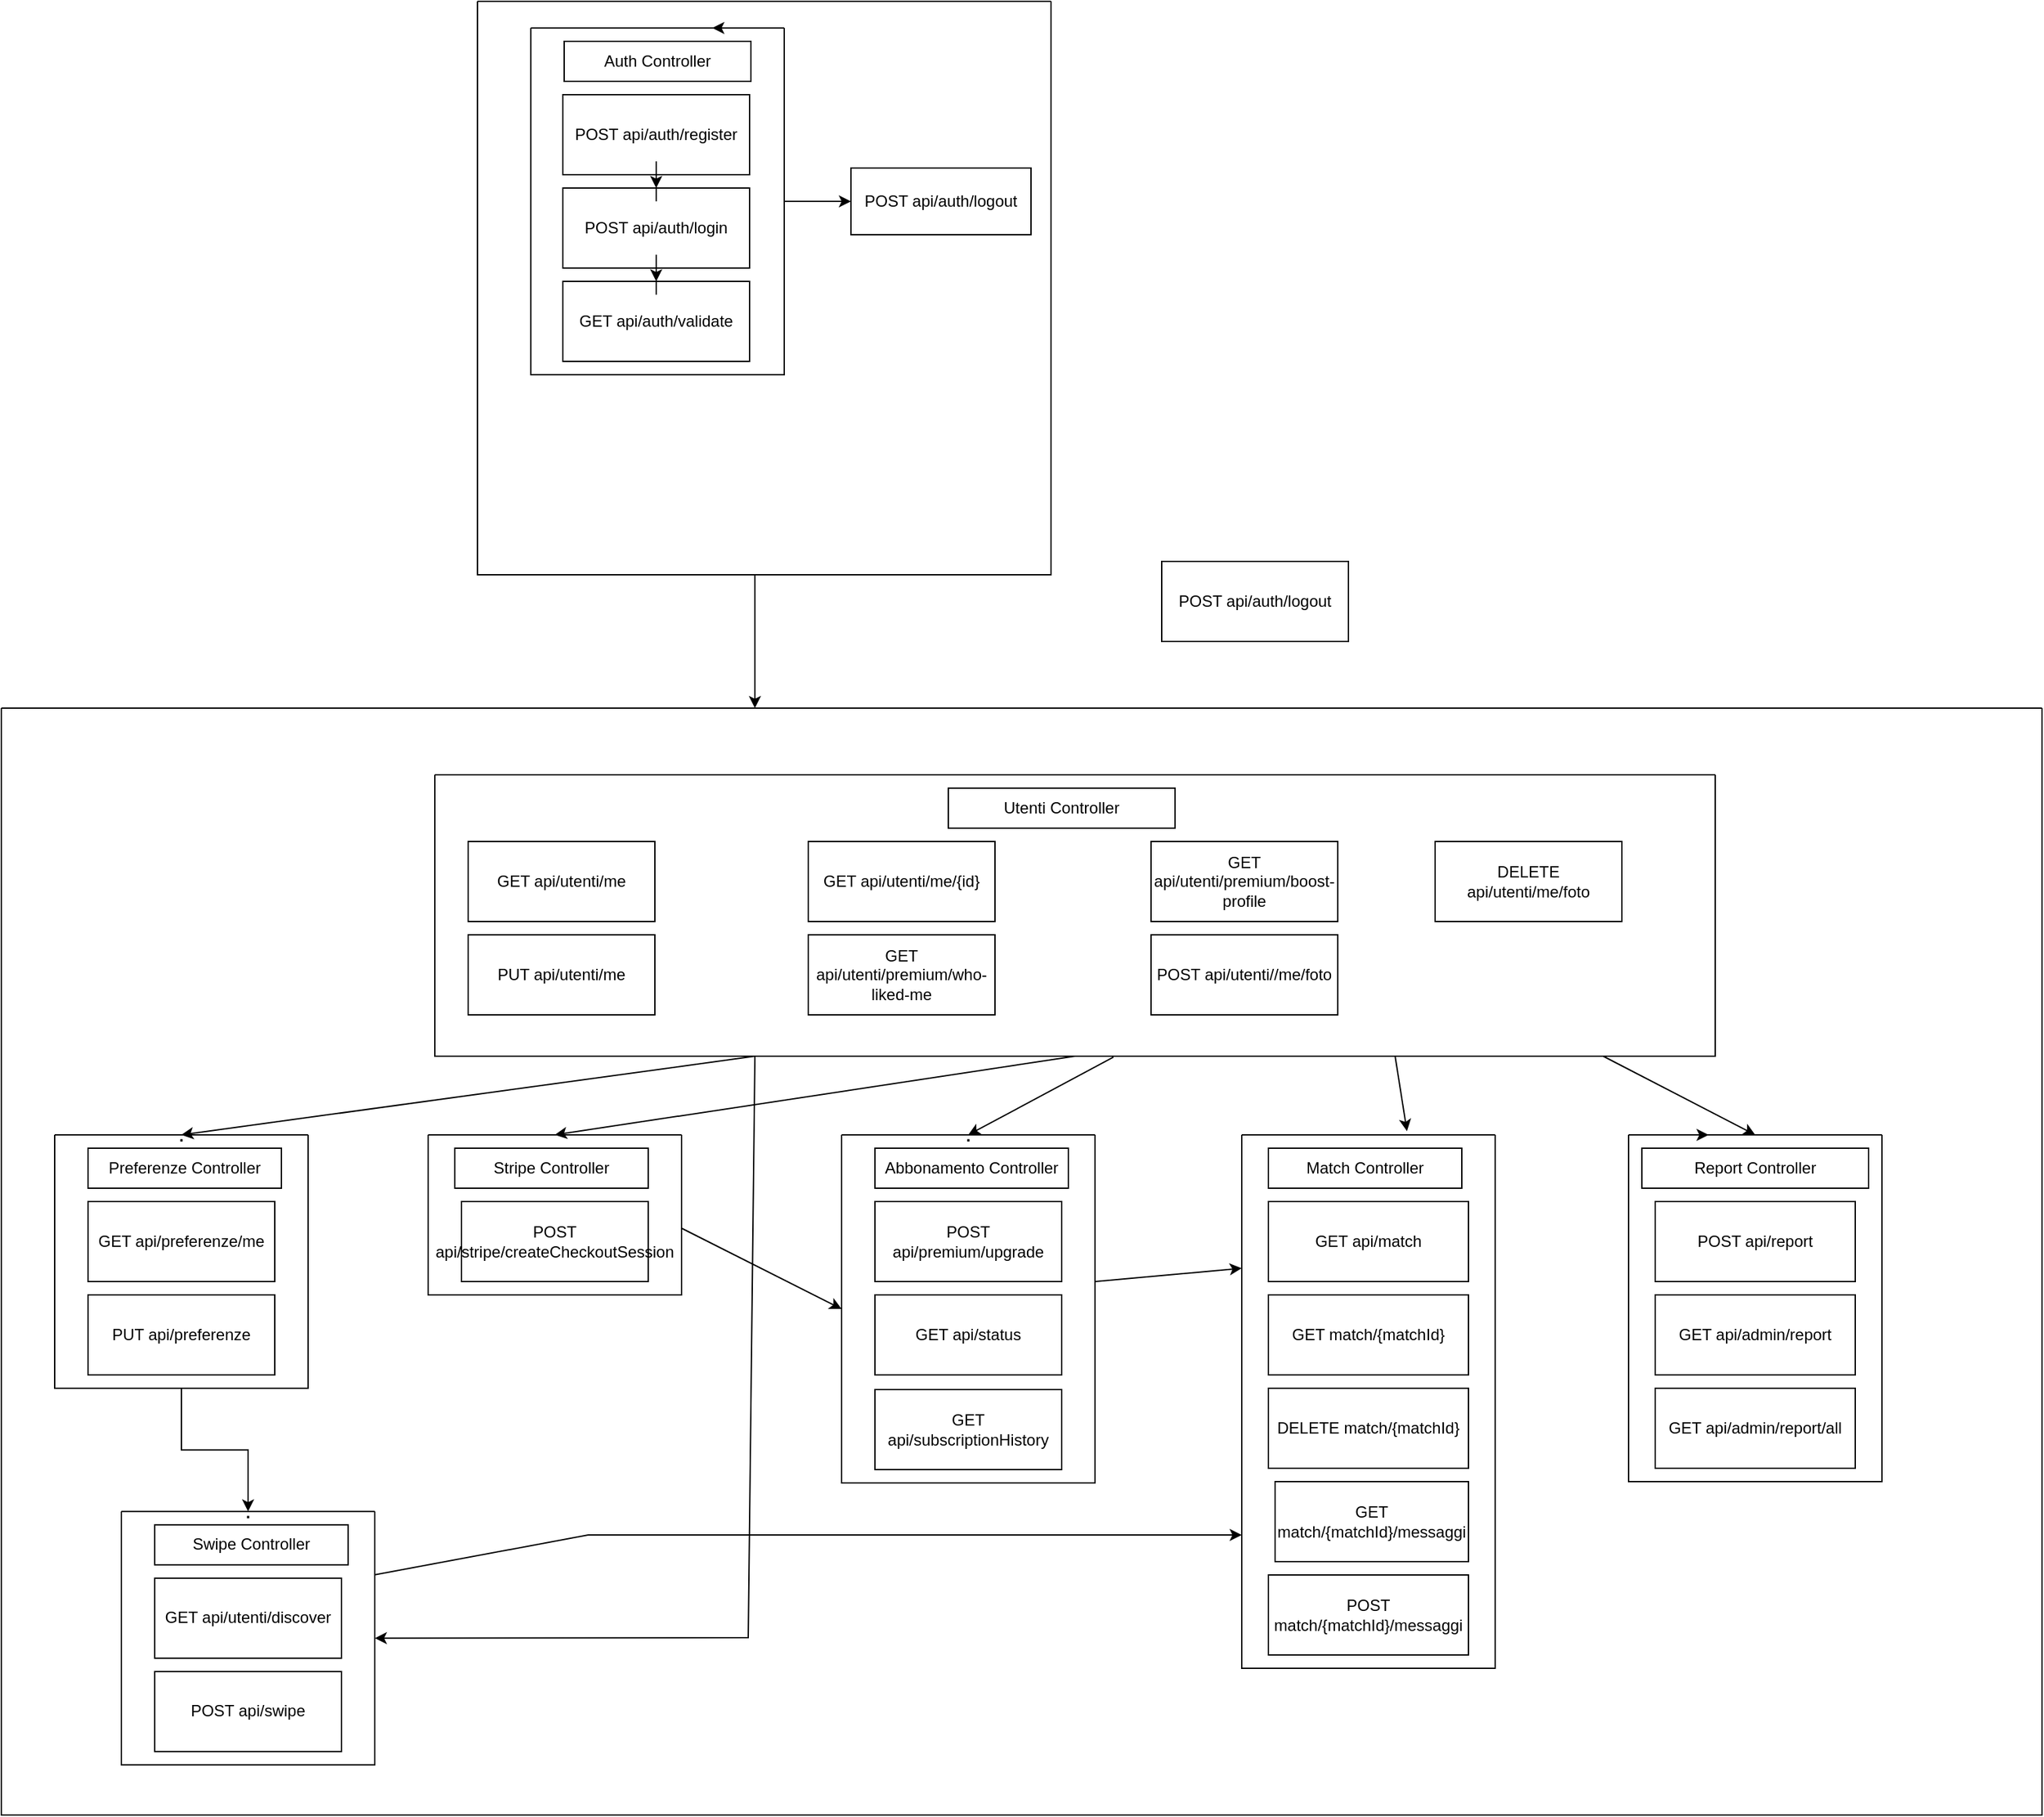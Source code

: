 <mxfile version="27.1.4">
  <diagram name="Pagina-1" id="zTd8ogNlLjzsdBJeOwFS">
    <mxGraphModel dx="1501" dy="791" grid="1" gridSize="10" guides="1" tooltips="1" connect="1" arrows="1" fold="1" page="1" pageScale="1" pageWidth="827" pageHeight="1169" math="0" shadow="0">
      <root>
        <mxCell id="0" />
        <mxCell id="1" parent="0" />
        <mxCell id="6NuOI_jfBILMdRl15yHK-2" style="edgeStyle=orthogonalEdgeStyle;rounded=0;orthogonalLoop=1;jettySize=auto;html=1;exitX=0.5;exitY=1;exitDx=0;exitDy=0;" parent="1" source="6NuOI_jfBILMdRl15yHK-4" target="6NuOI_jfBILMdRl15yHK-1" edge="1">
          <mxGeometry relative="1" as="geometry">
            <Array as="points">
              <mxPoint x="605" y="450" />
            </Array>
          </mxGeometry>
        </mxCell>
        <mxCell id="6NuOI_jfBILMdRl15yHK-1" value="" style="swimlane;startSize=0;" parent="1" vertex="1">
          <mxGeometry x="40" y="550" width="1530" height="830" as="geometry" />
        </mxCell>
        <mxCell id="TYeEJn4T7VQLtmHj-3OH-46" value="." style="swimlane;startSize=0;" parent="6NuOI_jfBILMdRl15yHK-1" vertex="1">
          <mxGeometry x="90" y="602.42" width="190" height="190" as="geometry" />
        </mxCell>
        <mxCell id="TYeEJn4T7VQLtmHj-3OH-47" value="Swipe Controller" style="rounded=0;whiteSpace=wrap;html=1;" parent="TYeEJn4T7VQLtmHj-3OH-46" vertex="1">
          <mxGeometry x="25" y="10" width="145" height="30" as="geometry" />
        </mxCell>
        <mxCell id="TYeEJn4T7VQLtmHj-3OH-48" value="POST api/swipe" style="rounded=0;whiteSpace=wrap;html=1;" parent="TYeEJn4T7VQLtmHj-3OH-46" vertex="1">
          <mxGeometry x="25" y="120" width="140" height="60" as="geometry" />
        </mxCell>
        <mxCell id="TYeEJn4T7VQLtmHj-3OH-49" value="GET api/utenti/discover" style="rounded=0;whiteSpace=wrap;html=1;" parent="TYeEJn4T7VQLtmHj-3OH-46" vertex="1">
          <mxGeometry x="25" y="50" width="140" height="60" as="geometry" />
        </mxCell>
        <mxCell id="TYeEJn4T7VQLtmHj-3OH-55" style="edgeStyle=orthogonalEdgeStyle;rounded=0;orthogonalLoop=1;jettySize=auto;html=1;exitX=0.5;exitY=1;exitDx=0;exitDy=0;" parent="6NuOI_jfBILMdRl15yHK-1" source="TYeEJn4T7VQLtmHj-3OH-46" target="TYeEJn4T7VQLtmHj-3OH-46" edge="1">
          <mxGeometry relative="1" as="geometry" />
        </mxCell>
        <mxCell id="TYeEJn4T7VQLtmHj-3OH-43" value="" style="swimlane;startSize=0;" parent="6NuOI_jfBILMdRl15yHK-1" vertex="1">
          <mxGeometry x="325" y="50" width="960" height="211" as="geometry" />
        </mxCell>
        <mxCell id="TYeEJn4T7VQLtmHj-3OH-44" value="Utenti Controller" style="rounded=0;whiteSpace=wrap;html=1;" parent="TYeEJn4T7VQLtmHj-3OH-43" vertex="1">
          <mxGeometry x="385" y="10" width="170" height="30" as="geometry" />
        </mxCell>
        <mxCell id="TYeEJn4T7VQLtmHj-3OH-26" value="PUT api/utenti/me" style="rounded=0;whiteSpace=wrap;html=1;" parent="TYeEJn4T7VQLtmHj-3OH-43" vertex="1">
          <mxGeometry x="25" y="120" width="140" height="60" as="geometry" />
        </mxCell>
        <mxCell id="TYeEJn4T7VQLtmHj-3OH-25" value="GET api/utenti/me" style="rounded=0;whiteSpace=wrap;html=1;" parent="TYeEJn4T7VQLtmHj-3OH-43" vertex="1">
          <mxGeometry x="25" y="50" width="140" height="60" as="geometry" />
        </mxCell>
        <mxCell id="TYeEJn4T7VQLtmHj-3OH-27" value="GET api/utenti/me/{id}" style="rounded=0;whiteSpace=wrap;html=1;" parent="TYeEJn4T7VQLtmHj-3OH-43" vertex="1">
          <mxGeometry x="280" y="50" width="140" height="60" as="geometry" />
        </mxCell>
        <mxCell id="TYeEJn4T7VQLtmHj-3OH-28" value="GET api/utenti/premium/who-liked-me" style="rounded=0;whiteSpace=wrap;html=1;" parent="TYeEJn4T7VQLtmHj-3OH-43" vertex="1">
          <mxGeometry x="280" y="120" width="140" height="60" as="geometry" />
        </mxCell>
        <mxCell id="TYeEJn4T7VQLtmHj-3OH-29" value="GET api/utenti/premium/boost-profile" style="rounded=0;whiteSpace=wrap;html=1;" parent="TYeEJn4T7VQLtmHj-3OH-43" vertex="1">
          <mxGeometry x="537" y="50" width="140" height="60" as="geometry" />
        </mxCell>
        <mxCell id="TYeEJn4T7VQLtmHj-3OH-30" value="POST api/utenti//me/foto" style="rounded=0;whiteSpace=wrap;html=1;" parent="TYeEJn4T7VQLtmHj-3OH-43" vertex="1">
          <mxGeometry x="537" y="120" width="140" height="60" as="geometry" />
        </mxCell>
        <mxCell id="TYeEJn4T7VQLtmHj-3OH-31" value="DELETE api/utenti/me/foto" style="rounded=0;whiteSpace=wrap;html=1;" parent="TYeEJn4T7VQLtmHj-3OH-43" vertex="1">
          <mxGeometry x="750" y="50" width="140" height="60" as="geometry" />
        </mxCell>
        <mxCell id="tZ0k8Cin9hsQhBbYIyq4-21" value="" style="endArrow=classic;html=1;rounded=0;entryX=0.5;entryY=0;entryDx=0;entryDy=0;" edge="1" parent="TYeEJn4T7VQLtmHj-3OH-43" target="i-C67bJ2zKy4lFZnUcYV-8">
          <mxGeometry width="50" height="50" relative="1" as="geometry">
            <mxPoint x="876" y="211" as="sourcePoint" />
            <mxPoint x="926" y="161" as="targetPoint" />
          </mxGeometry>
        </mxCell>
        <mxCell id="TYeEJn4T7VQLtmHj-3OH-58" value="" style="swimlane;startSize=0;" parent="6NuOI_jfBILMdRl15yHK-1" vertex="1">
          <mxGeometry x="930" y="320" width="190" height="400" as="geometry" />
        </mxCell>
        <mxCell id="TYeEJn4T7VQLtmHj-3OH-59" value="Match Controller" style="rounded=0;whiteSpace=wrap;html=1;" parent="TYeEJn4T7VQLtmHj-3OH-58" vertex="1">
          <mxGeometry x="20" y="10" width="145" height="30" as="geometry" />
        </mxCell>
        <mxCell id="TYeEJn4T7VQLtmHj-3OH-60" value="GET match/{matchId}" style="rounded=0;whiteSpace=wrap;html=1;" parent="TYeEJn4T7VQLtmHj-3OH-58" vertex="1">
          <mxGeometry x="20" y="120" width="150" height="60" as="geometry" />
        </mxCell>
        <mxCell id="TYeEJn4T7VQLtmHj-3OH-61" value="GET api/match" style="rounded=0;whiteSpace=wrap;html=1;" parent="TYeEJn4T7VQLtmHj-3OH-58" vertex="1">
          <mxGeometry x="20" y="50" width="150" height="60" as="geometry" />
        </mxCell>
        <mxCell id="TYeEJn4T7VQLtmHj-3OH-62" value="DELETE match/{matchId}" style="rounded=0;whiteSpace=wrap;html=1;" parent="TYeEJn4T7VQLtmHj-3OH-58" vertex="1">
          <mxGeometry x="20" y="190" width="150" height="60" as="geometry" />
        </mxCell>
        <mxCell id="TYeEJn4T7VQLtmHj-3OH-63" value="GET match/{matchId}/messaggi" style="rounded=0;whiteSpace=wrap;html=1;" parent="TYeEJn4T7VQLtmHj-3OH-58" vertex="1">
          <mxGeometry x="25" y="260" width="145" height="60" as="geometry" />
        </mxCell>
        <mxCell id="TYeEJn4T7VQLtmHj-3OH-64" value="POST match/{matchId}/messaggi" style="rounded=0;whiteSpace=wrap;html=1;" parent="TYeEJn4T7VQLtmHj-3OH-58" vertex="1">
          <mxGeometry x="20" y="330" width="150" height="60" as="geometry" />
        </mxCell>
        <mxCell id="tZ0k8Cin9hsQhBbYIyq4-1" style="edgeStyle=orthogonalEdgeStyle;rounded=0;orthogonalLoop=1;jettySize=auto;html=1;entryX=0.5;entryY=0;entryDx=0;entryDy=0;" edge="1" parent="6NuOI_jfBILMdRl15yHK-1" source="6NuOI_jfBILMdRl15yHK-16" target="TYeEJn4T7VQLtmHj-3OH-46">
          <mxGeometry relative="1" as="geometry" />
        </mxCell>
        <mxCell id="6NuOI_jfBILMdRl15yHK-16" value="." style="swimlane;startSize=0;" parent="6NuOI_jfBILMdRl15yHK-1" vertex="1">
          <mxGeometry x="40" y="320" width="190" height="190" as="geometry" />
        </mxCell>
        <mxCell id="6NuOI_jfBILMdRl15yHK-17" value="Preferenze Controller" style="rounded=0;whiteSpace=wrap;html=1;" parent="6NuOI_jfBILMdRl15yHK-16" vertex="1">
          <mxGeometry x="25" y="10" width="145" height="30" as="geometry" />
        </mxCell>
        <mxCell id="6NuOI_jfBILMdRl15yHK-18" value="PUT api/preferenze" style="rounded=0;whiteSpace=wrap;html=1;" parent="6NuOI_jfBILMdRl15yHK-16" vertex="1">
          <mxGeometry x="25" y="120" width="140" height="60" as="geometry" />
        </mxCell>
        <mxCell id="6NuOI_jfBILMdRl15yHK-19" value="GET api/preferenze/me" style="rounded=0;whiteSpace=wrap;html=1;" parent="6NuOI_jfBILMdRl15yHK-16" vertex="1">
          <mxGeometry x="25" y="50" width="140" height="60" as="geometry" />
        </mxCell>
        <mxCell id="6NuOI_jfBILMdRl15yHK-20" style="edgeStyle=orthogonalEdgeStyle;rounded=0;orthogonalLoop=1;jettySize=auto;html=1;exitX=0.5;exitY=1;exitDx=0;exitDy=0;" parent="6NuOI_jfBILMdRl15yHK-1" source="6NuOI_jfBILMdRl15yHK-16" target="6NuOI_jfBILMdRl15yHK-16" edge="1">
          <mxGeometry relative="1" as="geometry" />
        </mxCell>
        <mxCell id="i-C67bJ2zKy4lFZnUcYV-54" value="." style="swimlane;startSize=0;" parent="6NuOI_jfBILMdRl15yHK-1" vertex="1">
          <mxGeometry x="630" y="320" width="190" height="261" as="geometry" />
        </mxCell>
        <mxCell id="i-C67bJ2zKy4lFZnUcYV-55" value="Abbonamento Controller" style="rounded=0;whiteSpace=wrap;html=1;" parent="i-C67bJ2zKy4lFZnUcYV-54" vertex="1">
          <mxGeometry x="25" y="10" width="145" height="30" as="geometry" />
        </mxCell>
        <mxCell id="i-C67bJ2zKy4lFZnUcYV-56" value="GET api/status" style="rounded=0;whiteSpace=wrap;html=1;" parent="i-C67bJ2zKy4lFZnUcYV-54" vertex="1">
          <mxGeometry x="25" y="120" width="140" height="60" as="geometry" />
        </mxCell>
        <mxCell id="i-C67bJ2zKy4lFZnUcYV-57" value="POST api/premium/upgrade" style="rounded=0;whiteSpace=wrap;html=1;" parent="i-C67bJ2zKy4lFZnUcYV-54" vertex="1">
          <mxGeometry x="25" y="50" width="140" height="60" as="geometry" />
        </mxCell>
        <mxCell id="i-C67bJ2zKy4lFZnUcYV-59" value="GET api/subscriptionHistory" style="rounded=0;whiteSpace=wrap;html=1;" parent="i-C67bJ2zKy4lFZnUcYV-54" vertex="1">
          <mxGeometry x="25" y="191" width="140" height="60" as="geometry" />
        </mxCell>
        <mxCell id="i-C67bJ2zKy4lFZnUcYV-58" style="edgeStyle=orthogonalEdgeStyle;rounded=0;orthogonalLoop=1;jettySize=auto;html=1;exitX=0.5;exitY=1;exitDx=0;exitDy=0;" parent="6NuOI_jfBILMdRl15yHK-1" edge="1">
          <mxGeometry relative="1" as="geometry">
            <mxPoint x="1003.5" y="345.08" as="sourcePoint" />
            <mxPoint x="1003.5" y="345.08" as="targetPoint" />
          </mxGeometry>
        </mxCell>
        <mxCell id="TYeEJn4T7VQLtmHj-3OH-79" value="" style="swimlane;startSize=0;" parent="6NuOI_jfBILMdRl15yHK-1" vertex="1">
          <mxGeometry x="320" y="320" width="190" height="120" as="geometry" />
        </mxCell>
        <mxCell id="TYeEJn4T7VQLtmHj-3OH-80" value="Stripe Controller" style="rounded=0;whiteSpace=wrap;html=1;" parent="TYeEJn4T7VQLtmHj-3OH-79" vertex="1">
          <mxGeometry x="20" y="10" width="145" height="30" as="geometry" />
        </mxCell>
        <mxCell id="TYeEJn4T7VQLtmHj-3OH-82" value="POST api/stripe/createCheckoutSession" style="rounded=0;whiteSpace=wrap;html=1;" parent="TYeEJn4T7VQLtmHj-3OH-79" vertex="1">
          <mxGeometry x="25" y="50" width="140" height="60" as="geometry" />
        </mxCell>
        <mxCell id="i-C67bJ2zKy4lFZnUcYV-8" value="" style="swimlane;startSize=0;" parent="6NuOI_jfBILMdRl15yHK-1" vertex="1">
          <mxGeometry x="1220" y="320" width="190" height="260" as="geometry" />
        </mxCell>
        <mxCell id="i-C67bJ2zKy4lFZnUcYV-9" value="Report Controller" style="rounded=0;whiteSpace=wrap;html=1;" parent="i-C67bJ2zKy4lFZnUcYV-8" vertex="1">
          <mxGeometry x="10" y="10" width="170" height="30" as="geometry" />
        </mxCell>
        <mxCell id="i-C67bJ2zKy4lFZnUcYV-10" value="GET api/admin/report" style="rounded=0;whiteSpace=wrap;html=1;" parent="i-C67bJ2zKy4lFZnUcYV-8" vertex="1">
          <mxGeometry x="20" y="120" width="150" height="60" as="geometry" />
        </mxCell>
        <mxCell id="i-C67bJ2zKy4lFZnUcYV-11" value="POST api/report" style="rounded=0;whiteSpace=wrap;html=1;" parent="i-C67bJ2zKy4lFZnUcYV-8" vertex="1">
          <mxGeometry x="20" y="50" width="150" height="60" as="geometry" />
        </mxCell>
        <mxCell id="i-C67bJ2zKy4lFZnUcYV-12" value="GET api/admin/report/all" style="rounded=0;whiteSpace=wrap;html=1;" parent="i-C67bJ2zKy4lFZnUcYV-8" vertex="1">
          <mxGeometry x="20" y="190" width="150" height="60" as="geometry" />
        </mxCell>
        <mxCell id="i-C67bJ2zKy4lFZnUcYV-15" style="edgeStyle=orthogonalEdgeStyle;rounded=0;orthogonalLoop=1;jettySize=auto;html=1;exitX=0.25;exitY=0;exitDx=0;exitDy=0;entryX=0.316;entryY=0;entryDx=0;entryDy=0;entryPerimeter=0;" parent="6NuOI_jfBILMdRl15yHK-1" source="i-C67bJ2zKy4lFZnUcYV-8" target="i-C67bJ2zKy4lFZnUcYV-8" edge="1">
          <mxGeometry relative="1" as="geometry" />
        </mxCell>
        <mxCell id="tZ0k8Cin9hsQhBbYIyq4-10" value="" style="endArrow=classic;html=1;rounded=0;entryX=0.5;entryY=0;entryDx=0;entryDy=0;exitX=0.25;exitY=1;exitDx=0;exitDy=0;" edge="1" parent="6NuOI_jfBILMdRl15yHK-1" source="TYeEJn4T7VQLtmHj-3OH-43" target="6NuOI_jfBILMdRl15yHK-16">
          <mxGeometry width="50" height="50" relative="1" as="geometry">
            <mxPoint x="349" y="340" as="sourcePoint" />
            <mxPoint x="399" y="290" as="targetPoint" />
          </mxGeometry>
        </mxCell>
        <mxCell id="tZ0k8Cin9hsQhBbYIyq4-13" value="" style="endArrow=classic;html=1;rounded=0;entryX=0.5;entryY=0;entryDx=0;entryDy=0;exitX=0.5;exitY=1;exitDx=0;exitDy=0;" edge="1" parent="6NuOI_jfBILMdRl15yHK-1" source="TYeEJn4T7VQLtmHj-3OH-43" target="TYeEJn4T7VQLtmHj-3OH-79">
          <mxGeometry width="50" height="50" relative="1" as="geometry">
            <mxPoint x="510" y="311" as="sourcePoint" />
            <mxPoint x="560" y="261" as="targetPoint" />
          </mxGeometry>
        </mxCell>
        <mxCell id="tZ0k8Cin9hsQhBbYIyq4-15" value="" style="endArrow=classic;html=1;rounded=0;entryX=0.5;entryY=0;entryDx=0;entryDy=0;exitX=0.53;exitY=1.003;exitDx=0;exitDy=0;exitPerimeter=0;" edge="1" parent="6NuOI_jfBILMdRl15yHK-1" source="TYeEJn4T7VQLtmHj-3OH-43" target="i-C67bJ2zKy4lFZnUcYV-54">
          <mxGeometry width="50" height="50" relative="1" as="geometry">
            <mxPoint x="825" y="261" as="sourcePoint" />
            <mxPoint x="570" y="320" as="targetPoint" />
          </mxGeometry>
        </mxCell>
        <mxCell id="tZ0k8Cin9hsQhBbYIyq4-17" value="" style="endArrow=classic;html=1;rounded=0;entryX=0.652;entryY=-0.007;entryDx=0;entryDy=0;entryPerimeter=0;exitX=0.75;exitY=1;exitDx=0;exitDy=0;" edge="1" parent="6NuOI_jfBILMdRl15yHK-1" source="TYeEJn4T7VQLtmHj-3OH-43" target="TYeEJn4T7VQLtmHj-3OH-58">
          <mxGeometry width="50" height="50" relative="1" as="geometry">
            <mxPoint x="750" y="320" as="sourcePoint" />
            <mxPoint x="800" y="270" as="targetPoint" />
          </mxGeometry>
        </mxCell>
        <mxCell id="tZ0k8Cin9hsQhBbYIyq4-18" value="" style="endArrow=classic;html=1;rounded=0;exitX=0.25;exitY=1;exitDx=0;exitDy=0;entryX=1;entryY=0.5;entryDx=0;entryDy=0;" edge="1" parent="6NuOI_jfBILMdRl15yHK-1" source="TYeEJn4T7VQLtmHj-3OH-43" target="TYeEJn4T7VQLtmHj-3OH-46">
          <mxGeometry width="50" height="50" relative="1" as="geometry">
            <mxPoint x="560" y="510" as="sourcePoint" />
            <mxPoint x="610" y="460" as="targetPoint" />
            <Array as="points">
              <mxPoint x="560" y="697" />
            </Array>
          </mxGeometry>
        </mxCell>
        <mxCell id="tZ0k8Cin9hsQhBbYIyq4-19" value="" style="endArrow=classic;html=1;rounded=0;entryX=0;entryY=0.5;entryDx=0;entryDy=0;" edge="1" parent="6NuOI_jfBILMdRl15yHK-1" target="i-C67bJ2zKy4lFZnUcYV-54">
          <mxGeometry width="50" height="50" relative="1" as="geometry">
            <mxPoint x="510" y="390" as="sourcePoint" />
            <mxPoint x="560" y="340" as="targetPoint" />
          </mxGeometry>
        </mxCell>
        <mxCell id="tZ0k8Cin9hsQhBbYIyq4-20" value="" style="endArrow=classic;html=1;rounded=0;entryX=0;entryY=0.25;entryDx=0;entryDy=0;" edge="1" parent="6NuOI_jfBILMdRl15yHK-1" target="TYeEJn4T7VQLtmHj-3OH-58">
          <mxGeometry width="50" height="50" relative="1" as="geometry">
            <mxPoint x="820" y="430" as="sourcePoint" />
            <mxPoint x="870" y="380" as="targetPoint" />
          </mxGeometry>
        </mxCell>
        <mxCell id="tZ0k8Cin9hsQhBbYIyq4-22" value="" style="endArrow=classic;html=1;rounded=0;entryX=0;entryY=0.75;entryDx=0;entryDy=0;exitX=1;exitY=0.25;exitDx=0;exitDy=0;" edge="1" parent="6NuOI_jfBILMdRl15yHK-1" source="TYeEJn4T7VQLtmHj-3OH-46" target="TYeEJn4T7VQLtmHj-3OH-58">
          <mxGeometry width="50" height="50" relative="1" as="geometry">
            <mxPoint x="230" y="490" as="sourcePoint" />
            <mxPoint x="280" y="440" as="targetPoint" />
            <Array as="points">
              <mxPoint x="440" y="620" />
            </Array>
          </mxGeometry>
        </mxCell>
        <mxCell id="6NuOI_jfBILMdRl15yHK-4" value="" style="swimlane;startSize=0;" parent="1" vertex="1">
          <mxGeometry x="397" y="20" width="430" height="430" as="geometry" />
        </mxCell>
        <mxCell id="6NuOI_jfBILMdRl15yHK-13" style="edgeStyle=orthogonalEdgeStyle;rounded=0;orthogonalLoop=1;jettySize=auto;html=1;entryX=0;entryY=0.5;entryDx=0;entryDy=0;" parent="6NuOI_jfBILMdRl15yHK-4" source="TYeEJn4T7VQLtmHj-3OH-20" target="6NuOI_jfBILMdRl15yHK-5" edge="1">
          <mxGeometry relative="1" as="geometry" />
        </mxCell>
        <mxCell id="TYeEJn4T7VQLtmHj-3OH-20" value="" style="swimlane;startSize=0;" parent="6NuOI_jfBILMdRl15yHK-4" vertex="1">
          <mxGeometry x="40" y="20" width="190" height="260" as="geometry" />
        </mxCell>
        <mxCell id="TYeEJn4T7VQLtmHj-3OH-1" value="POST api/auth/register" style="rounded=0;whiteSpace=wrap;html=1;" parent="TYeEJn4T7VQLtmHj-3OH-20" vertex="1">
          <mxGeometry x="24" y="50" width="140" height="60" as="geometry" />
        </mxCell>
        <mxCell id="TYeEJn4T7VQLtmHj-3OH-2" value="POST api/auth/login" style="rounded=0;whiteSpace=wrap;html=1;" parent="TYeEJn4T7VQLtmHj-3OH-20" vertex="1">
          <mxGeometry x="24" y="120" width="140" height="60" as="geometry" />
        </mxCell>
        <mxCell id="TYeEJn4T7VQLtmHj-3OH-7" style="edgeStyle=orthogonalEdgeStyle;rounded=0;orthogonalLoop=1;jettySize=auto;html=1;entryX=0.5;entryY=0;entryDx=0;entryDy=0;" parent="TYeEJn4T7VQLtmHj-3OH-20" source="TYeEJn4T7VQLtmHj-3OH-1" target="TYeEJn4T7VQLtmHj-3OH-2" edge="1">
          <mxGeometry relative="1" as="geometry" />
        </mxCell>
        <mxCell id="TYeEJn4T7VQLtmHj-3OH-10" value="GET api/auth/validate" style="rounded=0;whiteSpace=wrap;html=1;" parent="TYeEJn4T7VQLtmHj-3OH-20" vertex="1">
          <mxGeometry x="24" y="190" width="140" height="60" as="geometry" />
        </mxCell>
        <mxCell id="TYeEJn4T7VQLtmHj-3OH-12" style="edgeStyle=orthogonalEdgeStyle;rounded=0;orthogonalLoop=1;jettySize=auto;html=1;entryX=0.5;entryY=0;entryDx=0;entryDy=0;" parent="TYeEJn4T7VQLtmHj-3OH-20" source="TYeEJn4T7VQLtmHj-3OH-2" target="TYeEJn4T7VQLtmHj-3OH-10" edge="1">
          <mxGeometry relative="1" as="geometry" />
        </mxCell>
        <mxCell id="TYeEJn4T7VQLtmHj-3OH-21" value="Auth Controller" style="rounded=0;whiteSpace=wrap;html=1;" parent="TYeEJn4T7VQLtmHj-3OH-20" vertex="1">
          <mxGeometry x="25" y="10" width="140" height="30" as="geometry" />
        </mxCell>
        <mxCell id="6NuOI_jfBILMdRl15yHK-11" style="edgeStyle=orthogonalEdgeStyle;rounded=0;orthogonalLoop=1;jettySize=auto;html=1;exitX=0.75;exitY=0;exitDx=0;exitDy=0;entryX=0.716;entryY=0;entryDx=0;entryDy=0;entryPerimeter=0;" parent="6NuOI_jfBILMdRl15yHK-4" source="TYeEJn4T7VQLtmHj-3OH-20" target="TYeEJn4T7VQLtmHj-3OH-20" edge="1">
          <mxGeometry relative="1" as="geometry" />
        </mxCell>
        <mxCell id="6NuOI_jfBILMdRl15yHK-5" value="POST api/auth/logout" style="rounded=0;whiteSpace=wrap;html=1;" parent="6NuOI_jfBILMdRl15yHK-4" vertex="1">
          <mxGeometry x="280" y="125" width="135" height="50" as="geometry" />
        </mxCell>
        <mxCell id="TYeEJn4T7VQLtmHj-3OH-5" value="POST api/auth/logout" style="rounded=0;whiteSpace=wrap;html=1;" parent="1" vertex="1">
          <mxGeometry x="910" y="440" width="140" height="60" as="geometry" />
        </mxCell>
      </root>
    </mxGraphModel>
  </diagram>
</mxfile>
